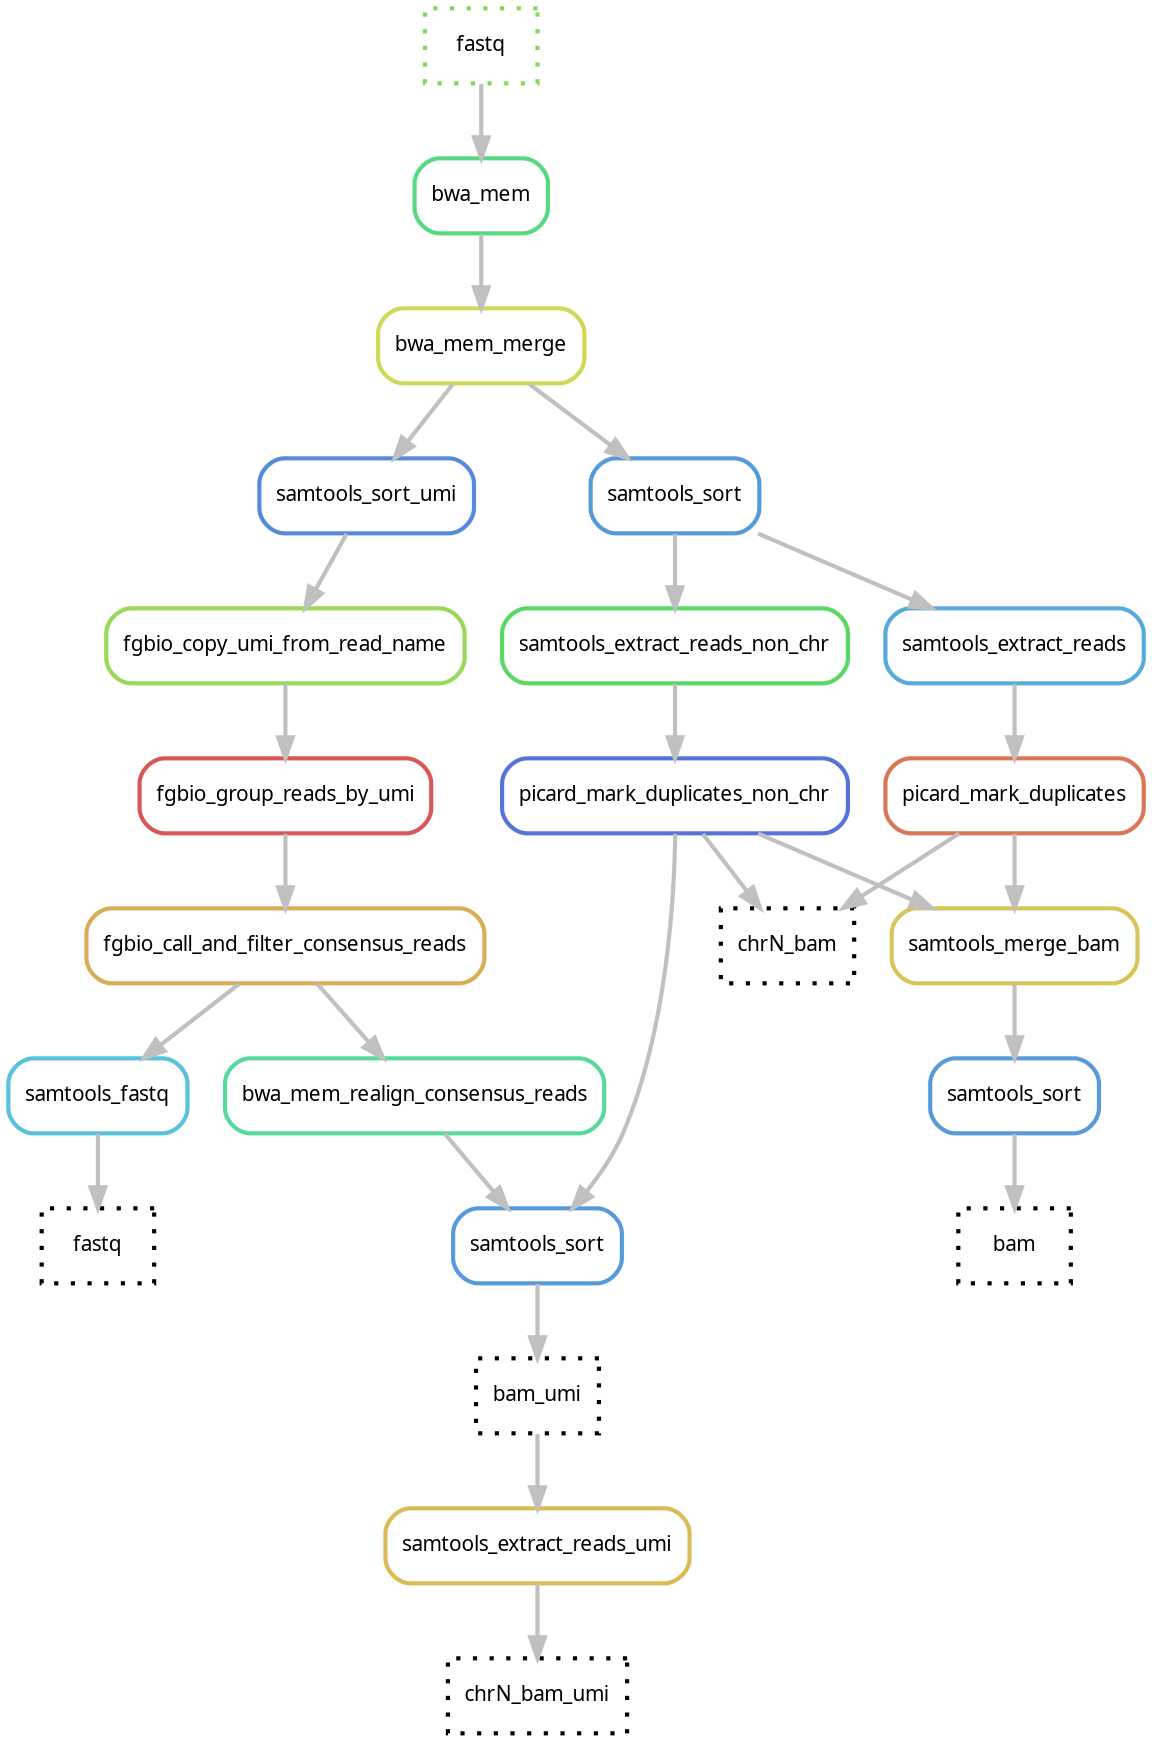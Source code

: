 digraph snakemake_dag {
    graph[bgcolor=white, margin=0];
    node[shape=box, style=rounded, fontname=sans,                 fontsize=10, penwidth=2];
    edge[penwidth=2, color=grey];
	0[label = "fastq", color = "0.28 0.6 0.85", style="dotted"];
	61[label = "fastq", color = "0.0 0.0 0.0", style="dotted"];
	40[label = "samtools_sort", color = "0.58 0.6 0.85", style="rounded"];
	41[label = "samtools_sort", color = "0.58 0.6 0.85", style="rounded"];
	42[label = "samtools_sort", color = "0.58 0.6 0.85", style="rounded"];
	2[label = "samtools_merge_bam", color = "0.14 0.6 0.85", style="rounded"];
	3[label = "picard_mark_duplicates", color = "0.04 0.6 0.85", style="rounded"];
	4[label = "samtools_extract_reads", color = "0.56 0.6 0.85", style="rounded"];
	51[label = "samtools_extract_reads_umi", color = "0.13 0.6 0.85", style="rounded"];
	5[label = "bwa_mem_merge", color = "0.18 0.6 0.85", style="rounded"];
	6[label = "bwa_mem", color = "0.39 0.6 0.85", style="rounded"];
	8[label = "picard_mark_duplicates_non_chr", color = "0.63 0.6 0.85", style="rounded"];
	9[label = "samtools_extract_reads_non_chr", color = "0.35 0.6 0.85", style="rounded"];
	10[label = "bwa_mem_realign_consensus_reads", color = "0.42 0.6 0.85", style="rounded"];
	11[label = "fgbio_call_and_filter_consensus_reads", color = "0.11 0.6 0.85", style="rounded"];
	12[label = "fgbio_group_reads_by_umi", color = "0.00 0.6 0.85", style="rounded"];
	13[label = "fgbio_copy_umi_from_read_name", color = "0.25 0.6 0.85", style="rounded"];
	14[label = "samtools_sort_umi", color = "0.60 0.6 0.85", style="rounded"];
	15[label = "samtools_fastq", color = "0.53 0.6 0.85", style="rounded"];
	20[label = "bam", color = "0.0 0.0 0.0", style="dotted"];
	21[label = "bam_umi", color = "0.0 0.0 0.0", style="dotted"];
	30[label = "chrN_bam", color = "0.0 0.0 0.0", style="dotted"];
	31[label = "chrN_bam_umi", color = "0.0 0.0 0.0", style="dotted"];
	0 -> 6
	40 -> 20
	15 -> 61
	5 -> 41
	2 -> 40
	10 -> 42
	8 -> 42
	3 -> 2
	8 -> 2
	3 -> 30
	8 -> 30
	4 -> 3
	41 -> 4
	6 -> 5
	9 -> 8
	41 -> 9
	11 -> 10
	12 -> 11
	13 -> 12
	14 -> 13
	5 -> 14
	11 -> 15
	42 -> 21
	21 -> 51
	51 -> 31
}            
